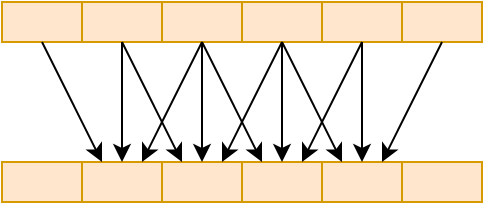 <mxfile version="13.7.3" type="device"><diagram id="l93LjAxXXL2VQDSchOOW" name="Page-1"><mxGraphModel dx="314" dy="232" grid="1" gridSize="10" guides="1" tooltips="1" connect="1" arrows="1" fold="1" page="1" pageScale="1" pageWidth="827" pageHeight="1169" math="0" shadow="0"><root><mxCell id="0"/><mxCell id="1" parent="0"/><mxCell id="OHRN0I9nS3XudKPndA_C-3" value="" style="rounded=0;whiteSpace=wrap;html=1;fillColor=#ffe6cc;strokeColor=#d79b00;" vertex="1" parent="1"><mxGeometry x="100" y="80" width="40" height="20" as="geometry"/></mxCell><mxCell id="OHRN0I9nS3XudKPndA_C-4" value="" style="rounded=0;whiteSpace=wrap;html=1;fillColor=#ffe6cc;strokeColor=#d79b00;" vertex="1" parent="1"><mxGeometry x="140" y="80" width="40" height="20" as="geometry"/></mxCell><mxCell id="OHRN0I9nS3XudKPndA_C-21" value="" style="rounded=0;whiteSpace=wrap;html=1;fillColor=#ffe6cc;strokeColor=#d79b00;" vertex="1" parent="1"><mxGeometry x="180" y="80" width="40" height="20" as="geometry"/></mxCell><mxCell id="OHRN0I9nS3XudKPndA_C-22" value="" style="rounded=0;whiteSpace=wrap;html=1;fillColor=#ffe6cc;strokeColor=#d79b00;" vertex="1" parent="1"><mxGeometry x="220" y="80" width="40" height="20" as="geometry"/></mxCell><mxCell id="OHRN0I9nS3XudKPndA_C-23" value="" style="rounded=0;whiteSpace=wrap;html=1;fillColor=#ffe6cc;strokeColor=#d79b00;" vertex="1" parent="1"><mxGeometry x="260" y="80" width="40" height="20" as="geometry"/></mxCell><mxCell id="OHRN0I9nS3XudKPndA_C-24" value="" style="rounded=0;whiteSpace=wrap;html=1;fillColor=#ffe6cc;strokeColor=#d79b00;" vertex="1" parent="1"><mxGeometry x="300" y="80" width="40" height="20" as="geometry"/></mxCell><mxCell id="OHRN0I9nS3XudKPndA_C-35" value="" style="rounded=0;whiteSpace=wrap;html=1;fillColor=#ffe6cc;strokeColor=#d79b00;" vertex="1" parent="1"><mxGeometry x="100" y="160" width="40" height="20" as="geometry"/></mxCell><mxCell id="OHRN0I9nS3XudKPndA_C-36" value="" style="rounded=0;whiteSpace=wrap;html=1;fillColor=#ffe6cc;strokeColor=#d79b00;" vertex="1" parent="1"><mxGeometry x="140" y="160" width="40" height="20" as="geometry"/></mxCell><mxCell id="OHRN0I9nS3XudKPndA_C-52" value="" style="endArrow=classic;html=1;exitX=0.5;exitY=1;exitDx=0;exitDy=0;entryX=0.25;entryY=0;entryDx=0;entryDy=0;" edge="1" parent="1" source="OHRN0I9nS3XudKPndA_C-3" target="OHRN0I9nS3XudKPndA_C-36"><mxGeometry width="50" height="50" relative="1" as="geometry"><mxPoint x="230" y="220" as="sourcePoint"/><mxPoint x="280" y="170" as="targetPoint"/></mxGeometry></mxCell><mxCell id="OHRN0I9nS3XudKPndA_C-53" value="" style="endArrow=classic;html=1;exitX=0.5;exitY=1;exitDx=0;exitDy=0;entryX=0.5;entryY=0;entryDx=0;entryDy=0;" edge="1" parent="1" source="OHRN0I9nS3XudKPndA_C-4" target="OHRN0I9nS3XudKPndA_C-36"><mxGeometry width="50" height="50" relative="1" as="geometry"><mxPoint x="230" y="220" as="sourcePoint"/><mxPoint x="280" y="170" as="targetPoint"/></mxGeometry></mxCell><mxCell id="OHRN0I9nS3XudKPndA_C-54" value="" style="endArrow=classic;html=1;exitX=0.5;exitY=1;exitDx=0;exitDy=0;entryX=0.75;entryY=0;entryDx=0;entryDy=0;" edge="1" parent="1" source="OHRN0I9nS3XudKPndA_C-21" target="OHRN0I9nS3XudKPndA_C-36"><mxGeometry width="50" height="50" relative="1" as="geometry"><mxPoint x="230" y="220" as="sourcePoint"/><mxPoint x="160" y="150" as="targetPoint"/></mxGeometry></mxCell><mxCell id="OHRN0I9nS3XudKPndA_C-61" value="" style="rounded=0;whiteSpace=wrap;html=1;fillColor=#ffe6cc;strokeColor=#d79b00;" vertex="1" parent="1"><mxGeometry x="180" y="160" width="40" height="20" as="geometry"/></mxCell><mxCell id="OHRN0I9nS3XudKPndA_C-62" value="" style="rounded=0;whiteSpace=wrap;html=1;fillColor=#ffe6cc;strokeColor=#d79b00;" vertex="1" parent="1"><mxGeometry x="220" y="160" width="40" height="20" as="geometry"/></mxCell><mxCell id="OHRN0I9nS3XudKPndA_C-63" value="" style="rounded=0;whiteSpace=wrap;html=1;fillColor=#ffe6cc;strokeColor=#d79b00;" vertex="1" parent="1"><mxGeometry x="260" y="160" width="40" height="20" as="geometry"/></mxCell><mxCell id="OHRN0I9nS3XudKPndA_C-64" value="" style="rounded=0;whiteSpace=wrap;html=1;fillColor=#ffe6cc;strokeColor=#d79b00;" vertex="1" parent="1"><mxGeometry x="300" y="160" width="40" height="20" as="geometry"/></mxCell><mxCell id="OHRN0I9nS3XudKPndA_C-65" value="" style="endArrow=classic;html=1;exitX=0.5;exitY=1;exitDx=0;exitDy=0;entryX=0.25;entryY=0;entryDx=0;entryDy=0;" edge="1" parent="1"><mxGeometry width="50" height="50" relative="1" as="geometry"><mxPoint x="160" y="100" as="sourcePoint"/><mxPoint x="190" y="160" as="targetPoint"/></mxGeometry></mxCell><mxCell id="OHRN0I9nS3XudKPndA_C-66" value="" style="endArrow=classic;html=1;exitX=0.5;exitY=1;exitDx=0;exitDy=0;entryX=0.5;entryY=0;entryDx=0;entryDy=0;" edge="1" parent="1"><mxGeometry width="50" height="50" relative="1" as="geometry"><mxPoint x="200" y="100" as="sourcePoint"/><mxPoint x="200" y="160" as="targetPoint"/></mxGeometry></mxCell><mxCell id="OHRN0I9nS3XudKPndA_C-67" value="" style="endArrow=classic;html=1;exitX=0.5;exitY=1;exitDx=0;exitDy=0;entryX=0.75;entryY=0;entryDx=0;entryDy=0;" edge="1" parent="1"><mxGeometry width="50" height="50" relative="1" as="geometry"><mxPoint x="240" y="100" as="sourcePoint"/><mxPoint x="210" y="160" as="targetPoint"/></mxGeometry></mxCell><mxCell id="OHRN0I9nS3XudKPndA_C-68" value="" style="endArrow=classic;html=1;exitX=0.5;exitY=1;exitDx=0;exitDy=0;entryX=0.25;entryY=0;entryDx=0;entryDy=0;" edge="1" parent="1"><mxGeometry width="50" height="50" relative="1" as="geometry"><mxPoint x="200" y="100" as="sourcePoint"/><mxPoint x="230" y="160" as="targetPoint"/></mxGeometry></mxCell><mxCell id="OHRN0I9nS3XudKPndA_C-69" value="" style="endArrow=classic;html=1;exitX=0.5;exitY=1;exitDx=0;exitDy=0;entryX=0.5;entryY=0;entryDx=0;entryDy=0;" edge="1" parent="1"><mxGeometry width="50" height="50" relative="1" as="geometry"><mxPoint x="240" y="100" as="sourcePoint"/><mxPoint x="240" y="160" as="targetPoint"/></mxGeometry></mxCell><mxCell id="OHRN0I9nS3XudKPndA_C-70" value="" style="endArrow=classic;html=1;exitX=0.5;exitY=1;exitDx=0;exitDy=0;entryX=0.75;entryY=0;entryDx=0;entryDy=0;" edge="1" parent="1"><mxGeometry width="50" height="50" relative="1" as="geometry"><mxPoint x="280" y="100" as="sourcePoint"/><mxPoint x="250" y="160" as="targetPoint"/></mxGeometry></mxCell><mxCell id="OHRN0I9nS3XudKPndA_C-71" value="" style="endArrow=classic;html=1;exitX=0.5;exitY=1;exitDx=0;exitDy=0;entryX=0.25;entryY=0;entryDx=0;entryDy=0;" edge="1" parent="1"><mxGeometry width="50" height="50" relative="1" as="geometry"><mxPoint x="240" y="100" as="sourcePoint"/><mxPoint x="270" y="160" as="targetPoint"/></mxGeometry></mxCell><mxCell id="OHRN0I9nS3XudKPndA_C-72" value="" style="endArrow=classic;html=1;exitX=0.5;exitY=1;exitDx=0;exitDy=0;entryX=0.5;entryY=0;entryDx=0;entryDy=0;" edge="1" parent="1"><mxGeometry width="50" height="50" relative="1" as="geometry"><mxPoint x="280" y="100" as="sourcePoint"/><mxPoint x="280" y="160" as="targetPoint"/></mxGeometry></mxCell><mxCell id="OHRN0I9nS3XudKPndA_C-73" value="" style="endArrow=classic;html=1;exitX=0.5;exitY=1;exitDx=0;exitDy=0;entryX=0.75;entryY=0;entryDx=0;entryDy=0;" edge="1" parent="1"><mxGeometry width="50" height="50" relative="1" as="geometry"><mxPoint x="320" y="100" as="sourcePoint"/><mxPoint x="290" y="160" as="targetPoint"/></mxGeometry></mxCell></root></mxGraphModel></diagram></mxfile>